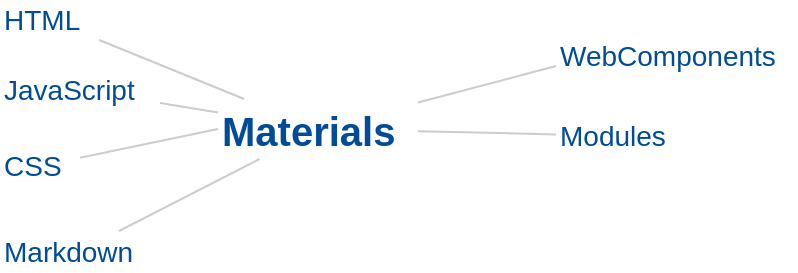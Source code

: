 <mxfile version="12.1.7" type="github" pages="1">
  <diagram name="Page-1" id="97a40813-6b03-0c74-37c1-0168de264b11">
    <mxGraphModel dx="700" dy="576" grid="1" gridSize="10" guides="1" tooltips="1" connect="1" arrows="1" fold="1" page="1" pageScale="1" pageWidth="500" pageHeight="300" background="#ffffff" math="0" shadow="0">
      <root>
        <mxCell id="0"/>
        <mxCell id="1" parent="0"/>
        <mxCell id="hd_bTPAefd2k4NGTyIAn-1" value="HTML" style="html=1;fontSize=14;fontColor=#004C99;align=left;strokeColor=none;fillColor=none;gradientColor=none;" vertex="1" parent="1">
          <mxGeometry x="80" y="70" width="50" height="20" as="geometry"/>
        </mxCell>
        <mxCell id="hd_bTPAefd2k4NGTyIAn-2" value="WebComponents" style="html=1;fontSize=14;fontColor=#004C99;align=left;strokeColor=none;fillColor=none;gradientColor=none;" vertex="1" parent="1">
          <mxGeometry x="358" y="88" width="120" height="20" as="geometry"/>
        </mxCell>
        <mxCell id="hd_bTPAefd2k4NGTyIAn-3" value="JavaScript" style="html=1;fontSize=14;fontColor=#004C99;align=left;strokeColor=none;fillColor=none;gradientColor=none;" vertex="1" parent="1">
          <mxGeometry x="80" y="105" width="80" height="20" as="geometry"/>
        </mxCell>
        <mxCell id="hd_bTPAefd2k4NGTyIAn-4" value="CSS" style="html=1;fontSize=14;fontColor=#004C99;align=left;strokeColor=none;fillColor=none;gradientColor=none;" vertex="1" parent="1">
          <mxGeometry x="80" y="143" width="40" height="20" as="geometry"/>
        </mxCell>
        <mxCell id="hd_bTPAefd2k4NGTyIAn-5" value="Markdown" style="html=1;fontSize=14;fontColor=#004C99;align=left;strokeColor=none;fillColor=none;gradientColor=none;" vertex="1" parent="1">
          <mxGeometry x="80" y="185.5" width="80" height="20" as="geometry"/>
        </mxCell>
        <mxCell id="hd_bTPAefd2k4NGTyIAn-6" value="Modules" style="html=1;fontSize=14;fontColor=#004C99;align=left;strokeColor=none;fillColor=none;gradientColor=none;" vertex="1" parent="1">
          <mxGeometry x="358" y="128" width="70" height="20" as="geometry"/>
        </mxCell>
        <mxCell id="hd_bTPAefd2k4NGTyIAn-7" style="edgeStyle=none;orthogonalLoop=1;jettySize=auto;html=1;shadow=0;endArrow=none;strokeColor=#CCCCCC;strokeWidth=1;fontSize=14;fontColor=#004C99;" edge="1" parent="1" source="hd_bTPAefd2k4NGTyIAn-13" target="hd_bTPAefd2k4NGTyIAn-5">
          <mxGeometry relative="1" as="geometry"/>
        </mxCell>
        <mxCell id="hd_bTPAefd2k4NGTyIAn-8" style="edgeStyle=none;orthogonalLoop=1;jettySize=auto;html=1;exitX=0;exitY=0.5;exitDx=0;exitDy=0;shadow=0;endArrow=none;strokeColor=#CCCCCC;strokeWidth=1;fontSize=14;fontColor=#004C99;" edge="1" parent="1" source="hd_bTPAefd2k4NGTyIAn-13" target="hd_bTPAefd2k4NGTyIAn-4">
          <mxGeometry relative="1" as="geometry"/>
        </mxCell>
        <mxCell id="hd_bTPAefd2k4NGTyIAn-9" style="edgeStyle=none;orthogonalLoop=1;jettySize=auto;html=1;shadow=0;endArrow=none;strokeColor=#CCCCCC;strokeWidth=1;fontSize=14;fontColor=#004C99;" edge="1" parent="1" source="hd_bTPAefd2k4NGTyIAn-13" target="hd_bTPAefd2k4NGTyIAn-3">
          <mxGeometry relative="1" as="geometry"/>
        </mxCell>
        <mxCell id="hd_bTPAefd2k4NGTyIAn-10" style="edgeStyle=none;orthogonalLoop=1;jettySize=auto;html=1;shadow=0;endArrow=none;strokeColor=#CCCCCC;strokeWidth=1;fontSize=14;fontColor=#004C99;" edge="1" parent="1" source="hd_bTPAefd2k4NGTyIAn-13" target="hd_bTPAefd2k4NGTyIAn-1">
          <mxGeometry relative="1" as="geometry"/>
        </mxCell>
        <mxCell id="hd_bTPAefd2k4NGTyIAn-11" style="edgeStyle=none;orthogonalLoop=1;jettySize=auto;html=1;entryX=0;entryY=0.75;entryDx=0;entryDy=0;shadow=0;endArrow=none;strokeColor=#CCCCCC;strokeWidth=1;fontSize=14;fontColor=#004C99;" edge="1" parent="1" source="hd_bTPAefd2k4NGTyIAn-13" target="hd_bTPAefd2k4NGTyIAn-2">
          <mxGeometry relative="1" as="geometry"/>
        </mxCell>
        <mxCell id="hd_bTPAefd2k4NGTyIAn-12" style="edgeStyle=none;orthogonalLoop=1;jettySize=auto;html=1;shadow=0;endArrow=none;strokeColor=#CCCCCC;strokeWidth=1;fontSize=14;fontColor=#004C99;" edge="1" parent="1" source="hd_bTPAefd2k4NGTyIAn-13" target="hd_bTPAefd2k4NGTyIAn-6">
          <mxGeometry relative="1" as="geometry"/>
        </mxCell>
        <mxCell id="hd_bTPAefd2k4NGTyIAn-13" value="Materials" style="text;html=1;fontColor=#004C99;fontSize=20;fontStyle=1;verticalAlign=middle;" vertex="1" parent="1">
          <mxGeometry x="189" y="119.5" width="100" height="30" as="geometry"/>
        </mxCell>
      </root>
    </mxGraphModel>
  </diagram>
</mxfile>

